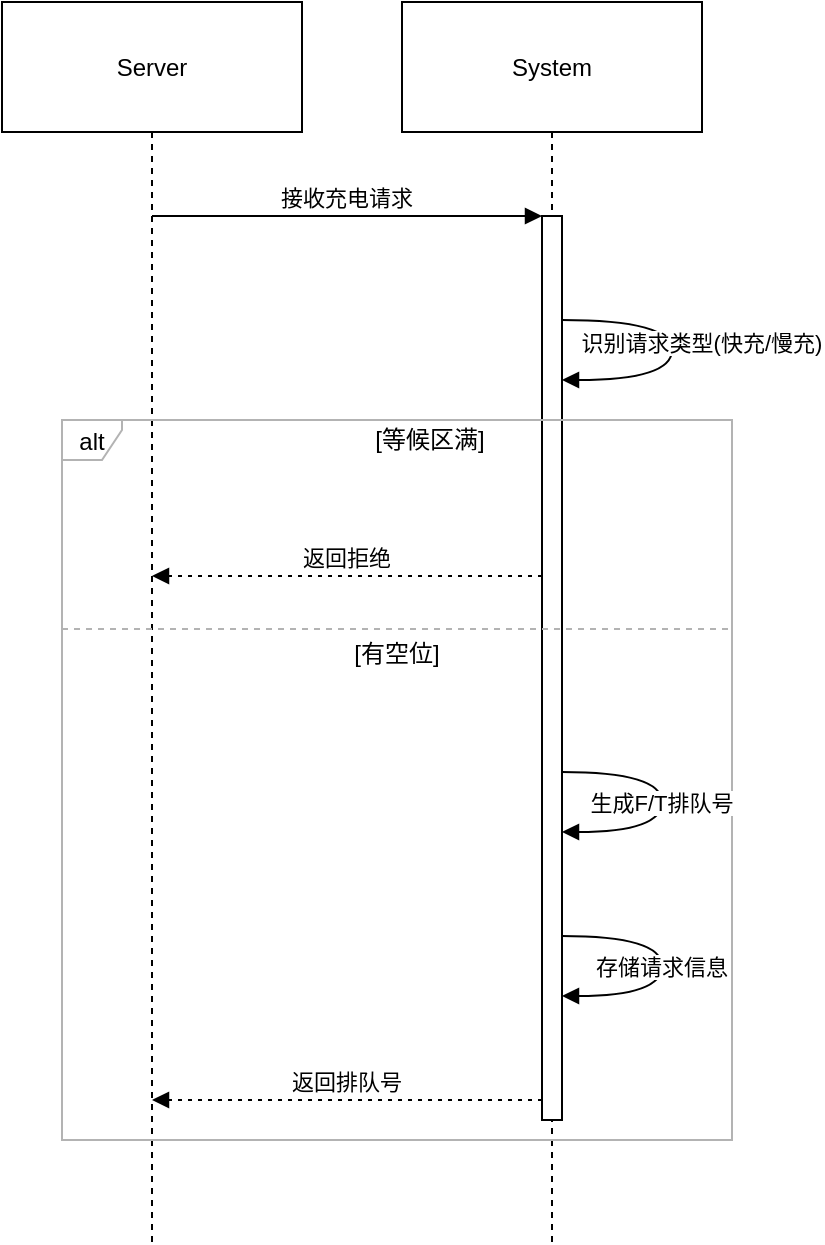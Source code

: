 <mxfile version="26.2.13">
  <diagram name="第 1 页" id="2BHJ6eeiq_Yv8pMzbxQ_">
    <mxGraphModel dx="739" dy="474" grid="1" gridSize="10" guides="1" tooltips="1" connect="1" arrows="1" fold="1" page="1" pageScale="1" pageWidth="827" pageHeight="1169" math="0" shadow="0">
      <root>
        <mxCell id="0" />
        <mxCell id="1" parent="0" />
        <mxCell id="SDFwREo1xOkK1pabS7jf-1" value="Server" style="shape=umlLifeline;perimeter=lifelinePerimeter;whiteSpace=wrap;container=1;dropTarget=0;collapsible=0;recursiveResize=0;outlineConnect=0;portConstraint=eastwest;newEdgeStyle={&quot;edgeStyle&quot;:&quot;elbowEdgeStyle&quot;,&quot;elbow&quot;:&quot;vertical&quot;,&quot;curved&quot;:0,&quot;rounded&quot;:0};size=65;" vertex="1" parent="1">
          <mxGeometry x="20" y="20" width="150" height="620" as="geometry" />
        </mxCell>
        <mxCell id="SDFwREo1xOkK1pabS7jf-2" value="System" style="shape=umlLifeline;perimeter=lifelinePerimeter;whiteSpace=wrap;container=1;dropTarget=0;collapsible=0;recursiveResize=0;outlineConnect=0;portConstraint=eastwest;newEdgeStyle={&quot;edgeStyle&quot;:&quot;elbowEdgeStyle&quot;,&quot;elbow&quot;:&quot;vertical&quot;,&quot;curved&quot;:0,&quot;rounded&quot;:0};size=65;" vertex="1" parent="1">
          <mxGeometry x="220" y="20" width="150" height="620" as="geometry" />
        </mxCell>
        <mxCell id="SDFwREo1xOkK1pabS7jf-3" value="" style="points=[];perimeter=orthogonalPerimeter;outlineConnect=0;targetShapes=umlLifeline;portConstraint=eastwest;newEdgeStyle={&quot;edgeStyle&quot;:&quot;elbowEdgeStyle&quot;,&quot;elbow&quot;:&quot;vertical&quot;,&quot;curved&quot;:0,&quot;rounded&quot;:0}" vertex="1" parent="SDFwREo1xOkK1pabS7jf-2">
          <mxGeometry x="70" y="107" width="10" height="452" as="geometry" />
        </mxCell>
        <mxCell id="SDFwREo1xOkK1pabS7jf-5" value="alt" style="shape=umlFrame;pointerEvents=0;dropTarget=0;strokeColor=#B3B3B3;height=20;width=30" vertex="1" parent="1">
          <mxGeometry x="50" y="229" width="335" height="360" as="geometry" />
        </mxCell>
        <mxCell id="SDFwREo1xOkK1pabS7jf-6" value="[等候区满]" style="text;strokeColor=none;fillColor=none;align=center;verticalAlign=middle;whiteSpace=wrap;" vertex="1" parent="SDFwREo1xOkK1pabS7jf-5">
          <mxGeometry x="33.389" width="301.611" height="20" as="geometry" />
        </mxCell>
        <mxCell id="SDFwREo1xOkK1pabS7jf-7" value="[有空位]" style="shape=line;dashed=1;whiteSpace=wrap;verticalAlign=top;labelPosition=center;verticalLabelPosition=middle;align=center;strokeColor=#B3B3B3;" vertex="1" parent="SDFwREo1xOkK1pabS7jf-5">
          <mxGeometry y="103" width="335" height="3" as="geometry" />
        </mxCell>
        <mxCell id="SDFwREo1xOkK1pabS7jf-8" value="接收充电请求" style="verticalAlign=bottom;edgeStyle=elbowEdgeStyle;elbow=vertical;curved=0;rounded=0;endArrow=block;" edge="1" parent="1" source="SDFwREo1xOkK1pabS7jf-1" target="SDFwREo1xOkK1pabS7jf-3">
          <mxGeometry relative="1" as="geometry">
            <Array as="points">
              <mxPoint x="202" y="127" />
            </Array>
          </mxGeometry>
        </mxCell>
        <mxCell id="SDFwREo1xOkK1pabS7jf-9" value="识别请求类型(快充/慢充)" style="curved=1;endArrow=block;rounded=0;" edge="1" parent="1" source="SDFwREo1xOkK1pabS7jf-3" target="SDFwREo1xOkK1pabS7jf-3">
          <mxGeometry x="-0.057" y="15" relative="1" as="geometry">
            <Array as="points">
              <mxPoint x="355" y="179" />
              <mxPoint x="355" y="209" />
            </Array>
            <mxPoint as="offset" />
          </mxGeometry>
        </mxCell>
        <mxCell id="SDFwREo1xOkK1pabS7jf-10" value="返回拒绝" style="verticalAlign=bottom;edgeStyle=elbowEdgeStyle;elbow=vertical;curved=0;rounded=0;dashed=1;dashPattern=2 3;endArrow=block;" edge="1" parent="1" source="SDFwREo1xOkK1pabS7jf-3" target="SDFwREo1xOkK1pabS7jf-1">
          <mxGeometry relative="1" as="geometry">
            <Array as="points">
              <mxPoint x="205" y="307" />
            </Array>
          </mxGeometry>
        </mxCell>
        <mxCell id="SDFwREo1xOkK1pabS7jf-11" value="生成F/T排队号" style="curved=1;endArrow=block;rounded=0;" edge="1" parent="1" source="SDFwREo1xOkK1pabS7jf-3" target="SDFwREo1xOkK1pabS7jf-3">
          <mxGeometry relative="1" as="geometry">
            <Array as="points">
              <mxPoint x="350" y="405" />
              <mxPoint x="350" y="435" />
            </Array>
          </mxGeometry>
        </mxCell>
        <mxCell id="SDFwREo1xOkK1pabS7jf-12" value="存储请求信息" style="curved=1;endArrow=block;rounded=0;" edge="1" parent="1" source="SDFwREo1xOkK1pabS7jf-3" target="SDFwREo1xOkK1pabS7jf-3">
          <mxGeometry relative="1" as="geometry">
            <Array as="points">
              <mxPoint x="350" y="487" />
              <mxPoint x="350" y="517" />
            </Array>
          </mxGeometry>
        </mxCell>
        <mxCell id="SDFwREo1xOkK1pabS7jf-13" value="返回排队号" style="verticalAlign=bottom;edgeStyle=elbowEdgeStyle;elbow=vertical;curved=0;rounded=0;dashed=1;dashPattern=2 3;endArrow=block;" edge="1" parent="1" source="SDFwREo1xOkK1pabS7jf-3" target="SDFwREo1xOkK1pabS7jf-1">
          <mxGeometry relative="1" as="geometry">
            <Array as="points">
              <mxPoint x="205" y="569" />
            </Array>
          </mxGeometry>
        </mxCell>
      </root>
    </mxGraphModel>
  </diagram>
</mxfile>
